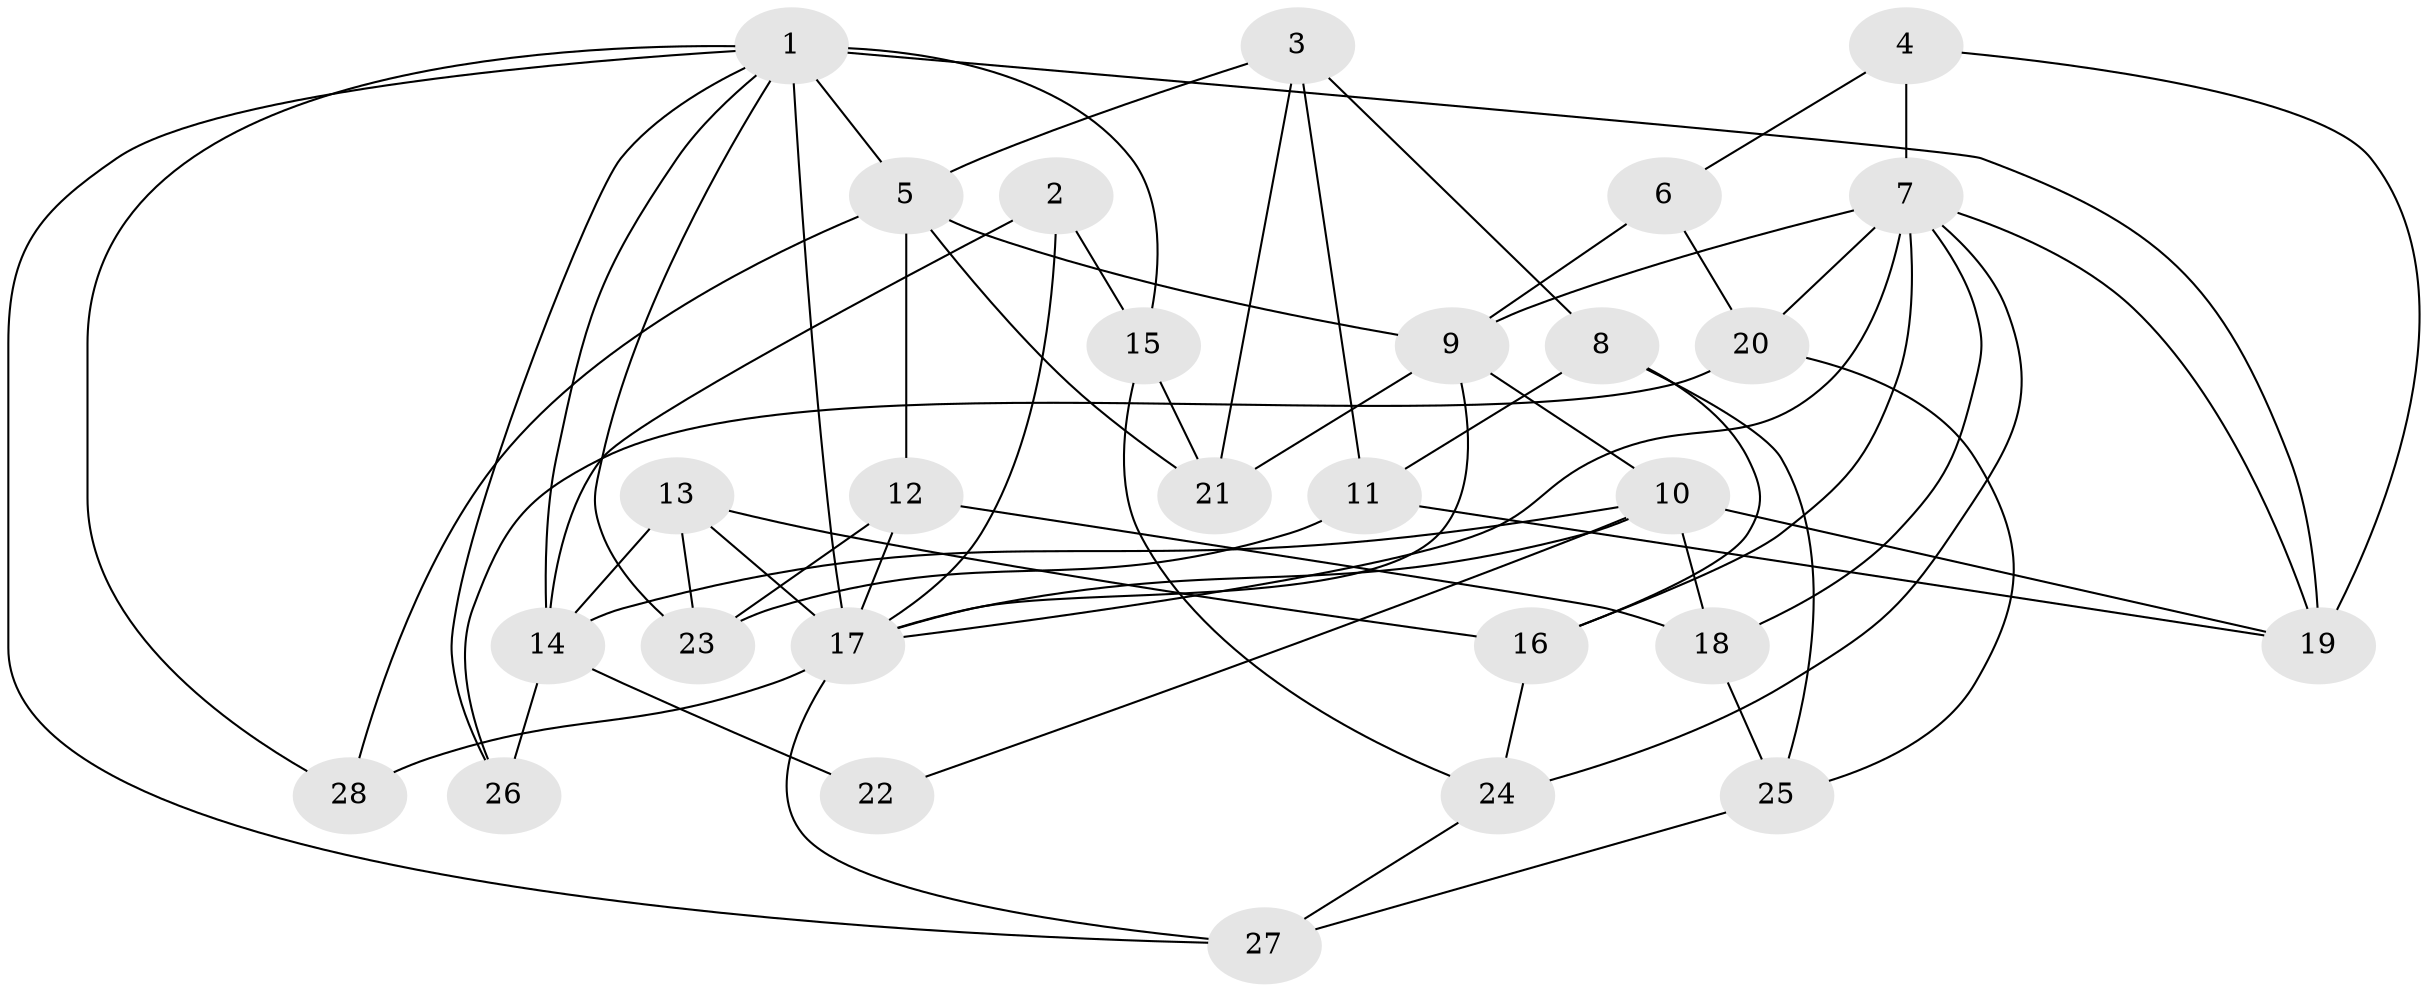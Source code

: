 // original degree distribution, {4: 1.0}
// Generated by graph-tools (version 1.1) at 2025/38/03/09/25 02:38:06]
// undirected, 28 vertices, 64 edges
graph export_dot {
graph [start="1"]
  node [color=gray90,style=filled];
  1;
  2;
  3;
  4;
  5;
  6;
  7;
  8;
  9;
  10;
  11;
  12;
  13;
  14;
  15;
  16;
  17;
  18;
  19;
  20;
  21;
  22;
  23;
  24;
  25;
  26;
  27;
  28;
  1 -- 5 [weight=2.0];
  1 -- 14 [weight=1.0];
  1 -- 15 [weight=1.0];
  1 -- 17 [weight=2.0];
  1 -- 19 [weight=2.0];
  1 -- 23 [weight=1.0];
  1 -- 26 [weight=1.0];
  1 -- 27 [weight=1.0];
  1 -- 28 [weight=1.0];
  2 -- 14 [weight=2.0];
  2 -- 15 [weight=1.0];
  2 -- 17 [weight=1.0];
  3 -- 5 [weight=1.0];
  3 -- 8 [weight=1.0];
  3 -- 11 [weight=1.0];
  3 -- 21 [weight=1.0];
  4 -- 6 [weight=1.0];
  4 -- 7 [weight=2.0];
  4 -- 19 [weight=1.0];
  5 -- 9 [weight=2.0];
  5 -- 12 [weight=1.0];
  5 -- 21 [weight=1.0];
  5 -- 28 [weight=1.0];
  6 -- 9 [weight=2.0];
  6 -- 20 [weight=1.0];
  7 -- 9 [weight=2.0];
  7 -- 16 [weight=1.0];
  7 -- 17 [weight=1.0];
  7 -- 18 [weight=1.0];
  7 -- 19 [weight=1.0];
  7 -- 20 [weight=1.0];
  7 -- 24 [weight=1.0];
  8 -- 11 [weight=1.0];
  8 -- 16 [weight=1.0];
  8 -- 25 [weight=1.0];
  9 -- 10 [weight=2.0];
  9 -- 17 [weight=1.0];
  9 -- 21 [weight=1.0];
  10 -- 14 [weight=2.0];
  10 -- 17 [weight=1.0];
  10 -- 18 [weight=1.0];
  10 -- 19 [weight=1.0];
  10 -- 22 [weight=1.0];
  11 -- 19 [weight=1.0];
  11 -- 23 [weight=1.0];
  12 -- 17 [weight=1.0];
  12 -- 18 [weight=1.0];
  12 -- 23 [weight=1.0];
  13 -- 14 [weight=2.0];
  13 -- 16 [weight=1.0];
  13 -- 17 [weight=2.0];
  13 -- 23 [weight=1.0];
  14 -- 22 [weight=3.0];
  14 -- 26 [weight=2.0];
  15 -- 21 [weight=1.0];
  15 -- 24 [weight=1.0];
  16 -- 24 [weight=1.0];
  17 -- 27 [weight=1.0];
  17 -- 28 [weight=2.0];
  18 -- 25 [weight=1.0];
  20 -- 25 [weight=1.0];
  20 -- 26 [weight=1.0];
  24 -- 27 [weight=1.0];
  25 -- 27 [weight=1.0];
}
